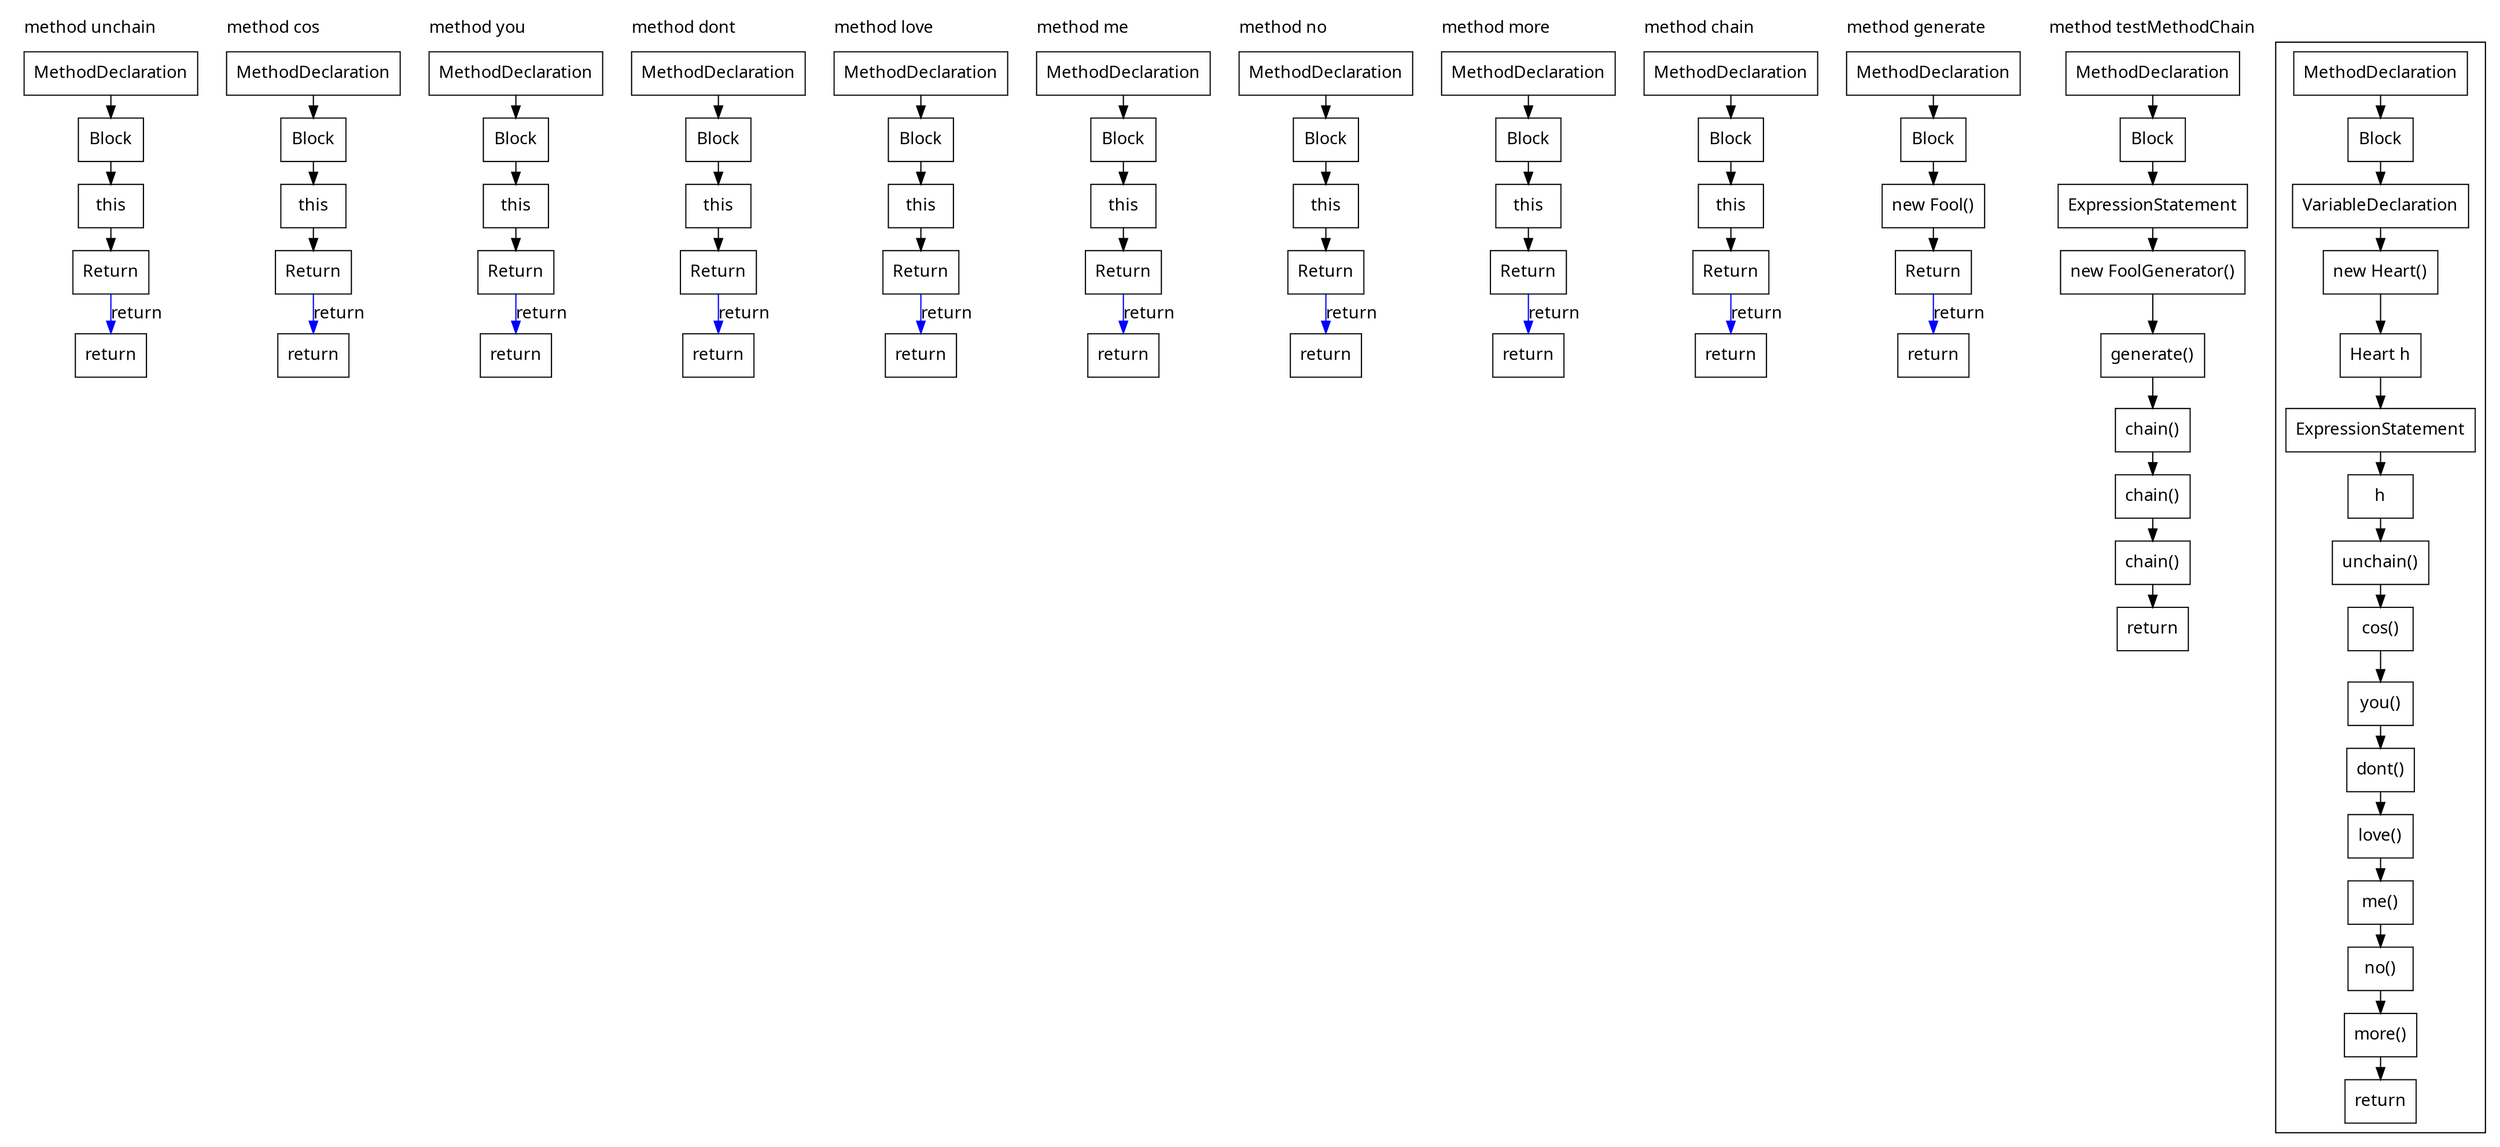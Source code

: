 digraph G {
  node [
    shape = rect;
    fontname = "Handlee";
  ]
  edge [
    fontname = "Handlee";
  ]
  bgcolor = transparent;
  fontname = "Handlee";
  compound = true;
  s_9 [
    class = "methodDeclaration";
    label = "MethodDeclaration";
    fillcolor = white;
    style = filled;
  ];
  s_9_4 [
    class = "block";
    label = "Block";
    fillcolor = white;
    style = filled;
  ];
  s_9_5 [
    class = "return";
    label = "Return";
    fillcolor = white;
    style = filled;
  ];
  s_9_6 [
    class = "thisExpression";
    label = "this";
    fillcolor = white;
    style = filled;
  ];
  s_10 [
    class = "methodDeclaration";
    label = "MethodDeclaration";
    fillcolor = white;
    style = filled;
  ];
  s_10_4 [
    class = "block";
    label = "Block";
    fillcolor = white;
    style = filled;
  ];
  s_10_5 [
    class = "return";
    label = "Return";
    fillcolor = white;
    style = filled;
  ];
  s_10_6 [
    class = "thisExpression";
    label = "this";
    fillcolor = white;
    style = filled;
  ];
  s_11 [
    class = "methodDeclaration";
    label = "MethodDeclaration";
    fillcolor = white;
    style = filled;
  ];
  s_11_4 [
    class = "block";
    label = "Block";
    fillcolor = white;
    style = filled;
  ];
  s_11_5 [
    class = "return";
    label = "Return";
    fillcolor = white;
    style = filled;
  ];
  s_11_6 [
    class = "thisExpression";
    label = "this";
    fillcolor = white;
    style = filled;
  ];
  s_12 [
    class = "methodDeclaration";
    label = "MethodDeclaration";
    fillcolor = white;
    style = filled;
  ];
  s_12_4 [
    class = "block";
    label = "Block";
    fillcolor = white;
    style = filled;
  ];
  s_12_5 [
    class = "return";
    label = "Return";
    fillcolor = white;
    style = filled;
  ];
  s_12_6 [
    class = "thisExpression";
    label = "this";
    fillcolor = white;
    style = filled;
  ];
  s_13 [
    class = "methodDeclaration";
    label = "MethodDeclaration";
    fillcolor = white;
    style = filled;
  ];
  s_13_4 [
    class = "block";
    label = "Block";
    fillcolor = white;
    style = filled;
  ];
  s_13_5 [
    class = "return";
    label = "Return";
    fillcolor = white;
    style = filled;
  ];
  s_13_6 [
    class = "thisExpression";
    label = "this";
    fillcolor = white;
    style = filled;
  ];
  s_14 [
    class = "methodDeclaration";
    label = "MethodDeclaration";
    fillcolor = white;
    style = filled;
  ];
  s_14_4 [
    class = "block";
    label = "Block";
    fillcolor = white;
    style = filled;
  ];
  s_14_5 [
    class = "return";
    label = "Return";
    fillcolor = white;
    style = filled;
  ];
  s_14_6 [
    class = "thisExpression";
    label = "this";
    fillcolor = white;
    style = filled;
  ];
  s_15 [
    class = "methodDeclaration";
    label = "MethodDeclaration";
    fillcolor = white;
    style = filled;
  ];
  s_15_4 [
    class = "block";
    label = "Block";
    fillcolor = white;
    style = filled;
  ];
  s_15_5 [
    class = "return";
    label = "Return";
    fillcolor = white;
    style = filled;
  ];
  s_15_6 [
    class = "thisExpression";
    label = "this";
    fillcolor = white;
    style = filled;
  ];
  s_16 [
    class = "methodDeclaration";
    label = "MethodDeclaration";
    fillcolor = white;
    style = filled;
  ];
  s_16_4 [
    class = "block";
    label = "Block";
    fillcolor = white;
    style = filled;
  ];
  s_16_5 [
    class = "return";
    label = "Return";
    fillcolor = white;
    style = filled;
  ];
  s_16_6 [
    class = "thisExpression";
    label = "this";
    fillcolor = white;
    style = filled;
  ];
  s_19 [
    class = "methodDeclaration";
    label = "MethodDeclaration";
    fillcolor = white;
    style = filled;
  ];
  s_19_4 [
    class = "block";
    label = "Block";
    fillcolor = white;
    style = filled;
  ];
  s_19_5 [
    class = "return";
    label = "Return";
    fillcolor = white;
    style = filled;
  ];
  s_19_6 [
    class = "thisExpression";
    label = "this";
    fillcolor = white;
    style = filled;
  ];
  s_22 [
    class = "methodDeclaration";
    label = "MethodDeclaration";
    fillcolor = white;
    style = filled;
  ];
  s_22_4 [
    class = "block";
    label = "Block";
    fillcolor = white;
    style = filled;
  ];
  s_22_5 [
    class = "return";
    label = "Return";
    fillcolor = white;
    style = filled;
  ];
  s_22_6 [
    class = "classInstanceCreation";
    label = "new Fool()";
    fillcolor = white;
    style = filled;
  ];
  s_25 [
    class = "methodDeclaration";
    label = "MethodDeclaration";
    fillcolor = white;
    style = filled;
  ];
  s_25_3 [
    class = "block";
    label = "Block";
    fillcolor = white;
    style = filled;
  ];
  s_27 [
    class = "expressionStatement";
    label = "ExpressionStatement";
    fillcolor = white;
    style = filled;
  ];
  s_27_2 [
    class = "methodInvocation";
    label = "chain()";
    fillcolor = white;
    style = filled;
  ];
  s_27_3 [
    class = "methodInvocation";
    label = "chain()";
    fillcolor = white;
    style = filled;
  ];
  s_27_4 [
    class = "methodInvocation";
    label = "chain()";
    fillcolor = white;
    style = filled;
  ];
  s_27_5 [
    class = "methodInvocation";
    label = "generate()";
    fillcolor = white;
    style = filled;
  ];
  s_27_6 [
    class = "classInstanceCreation";
    label = "new FoolGenerator()";
    fillcolor = white;
    style = filled;
  ];
  s_35 [
    class = "methodDeclaration";
    label = "MethodDeclaration";
    fillcolor = white;
    style = filled;
  ];
  s_35_3 [
    class = "block";
    label = "Block";
    fillcolor = white;
    style = filled;
  ];
  s_37 [
    class = "variableDeclaration";
    label = "VariableDeclaration";
    fillcolor = white;
    style = filled;
  ];
  s_37_3 [
    class = "variableDeclarationFragment";
    label = "Heart h";
    fillcolor = white;
    style = filled;
  ];
  s_37_5 [
    class = "classInstanceCreation";
    label = "new Heart()";
    fillcolor = white;
    style = filled;
  ];
  s_38 [
    class = "expressionStatement";
    label = "ExpressionStatement";
    fillcolor = white;
    style = filled;
  ];
  s_38_2 [
    class = "methodInvocation";
    label = "more()";
    fillcolor = white;
    style = filled;
  ];
  s_38_3 [
    class = "methodInvocation";
    label = "no()";
    fillcolor = white;
    style = filled;
  ];
  s_38_4 [
    class = "methodInvocation";
    label = "me()";
    fillcolor = white;
    style = filled;
  ];
  s_38_5 [
    class = "methodInvocation";
    label = "love()";
    fillcolor = white;
    style = filled;
  ];
  s_38_6 [
    class = "methodInvocation";
    label = "dont()";
    fillcolor = white;
    style = filled;
  ];
  s_38_7 [
    class = "methodInvocation";
    label = "you()";
    fillcolor = white;
    style = filled;
  ];
  s_38_8 [
    class = "methodInvocation";
    label = "cos()";
    fillcolor = white;
    style = filled;
  ];
  s_38_9 [
    class = "methodInvocation";
    label = "unchain()";
    fillcolor = white;
    style = filled;
  ];
  s_38_10 [
    class = "simpleName";
    label = "h";
    fillcolor = white;
    style = filled;
  ];
  m_9 [
    class = "method end";
    label = "return";
    fillcolor = white;
    style = filled;
  ];
  m_10 [
    class = "method end";
    label = "return";
    fillcolor = white;
    style = filled;
  ];
  m_11 [
    class = "method end";
    label = "return";
    fillcolor = white;
    style = filled;
  ];
  m_12 [
    class = "method end";
    label = "return";
    fillcolor = white;
    style = filled;
  ];
  m_13 [
    class = "method end";
    label = "return";
    fillcolor = white;
    style = filled;
  ];
  m_14 [
    class = "method end";
    label = "return";
    fillcolor = white;
    style = filled;
  ];
  m_15 [
    class = "method end";
    label = "return";
    fillcolor = white;
    style = filled;
  ];
  m_16 [
    class = "method end";
    label = "return";
    fillcolor = white;
    style = filled;
  ];
  m_19 [
    class = "method end";
    label = "return";
    fillcolor = white;
    style = filled;
  ];
  m_22 [
    class = "method end";
    label = "return";
    fillcolor = white;
    style = filled;
  ];
  m_31 [
    class = "method end";
    label = "return";
    fillcolor = white;
    style = filled;
  ];
  m_46 [
    class = "method end";
    label = "return";
    fillcolor = white;
    style = filled;
  ];
  s_9 -> s_9_4;
  s_9_4 -> s_9_6;
  s_9_6 -> s_9_5;
  s_9_5 -> m_9 [
    label="return";
    color = blue;
  ];
  s_10 -> s_10_4;
  s_10_4 -> s_10_6;
  s_10_6 -> s_10_5;
  s_10_5 -> m_10 [
    label="return";
    color = blue;
  ];
  s_11 -> s_11_4;
  s_11_4 -> s_11_6;
  s_11_6 -> s_11_5;
  s_11_5 -> m_11 [
    label="return";
    color = blue;
  ];
  s_12 -> s_12_4;
  s_12_4 -> s_12_6;
  s_12_6 -> s_12_5;
  s_12_5 -> m_12 [
    label="return";
    color = blue;
  ];
  s_13 -> s_13_4;
  s_13_4 -> s_13_6;
  s_13_6 -> s_13_5;
  s_13_5 -> m_13 [
    label="return";
    color = blue;
  ];
  s_14 -> s_14_4;
  s_14_4 -> s_14_6;
  s_14_6 -> s_14_5;
  s_14_5 -> m_14 [
    label="return";
    color = blue;
  ];
  s_15 -> s_15_4;
  s_15_4 -> s_15_6;
  s_15_6 -> s_15_5;
  s_15_5 -> m_15 [
    label="return";
    color = blue;
  ];
  s_16 -> s_16_4;
  s_16_4 -> s_16_6;
  s_16_6 -> s_16_5;
  s_16_5 -> m_16 [
    label="return";
    color = blue;
  ];
  s_19 -> s_19_4;
  s_19_4 -> s_19_6;
  s_19_6 -> s_19_5;
  s_19_5 -> m_19 [
    label="return";
    color = blue;
  ];
  s_22 -> s_22_4;
  s_22_4 -> s_22_6;
  s_22_6 -> s_22_5;
  s_22_5 -> m_22 [
    label="return";
    color = blue;
  ];
  s_25 -> s_25_3;
  s_25_3 -> s_27;
  s_27 -> s_27_6;
  s_27_6 -> s_27_5;
  s_27_5 -> s_27_4;
  s_27_4 -> s_27_3;
  s_27_3 -> s_27_2;
  s_27_2 -> m_31;
  s_35 -> s_35_3;
  s_35_3 -> s_37;
  s_37 -> s_37_5;
  s_37_5 -> s_37_3;
  s_37_3 -> s_38;
  s_38 -> s_38_10;
  s_38_10 -> s_38_9;
  s_38_9 -> s_38_8;
  s_38_8 -> s_38_7;
  s_38_7 -> s_38_6;
  s_38_6 -> s_38_5;
  s_38_5 -> s_38_4;
  s_38_4 -> s_38_3;
  s_38_3 -> s_38_2;
  s_38_2 -> m_46;

  subgraph cluster_m_9 {
    label="method unchain";
    labeljust = "l";
    ranksep = 0.5;
    pencolor = transparent;
    s_9; s_9_4; s_9_5; s_9_6; m_9;
  }
  subgraph cluster_m_10 {
    label="method cos";
    labeljust = "l";
    ranksep = 0.5;
    pencolor = transparent;
    s_10; s_10_4; s_10_5; s_10_6; m_10;
  }
  subgraph cluster_m_11 {
    label="method you";
    labeljust = "l";
    ranksep = 0.5;
    pencolor = transparent;
    s_11; s_11_4; s_11_5; s_11_6; m_11;
  }
  subgraph cluster_m_12 {
    label="method dont";
    labeljust = "l";
    ranksep = 0.5;
    pencolor = transparent;
    s_12; s_12_4; s_12_5; s_12_6; m_12;
  }
  subgraph cluster_m_13 {
    label="method love";
    labeljust = "l";
    ranksep = 0.5;
    pencolor = transparent;
    s_13; s_13_4; s_13_5; s_13_6; m_13;
  }
  subgraph cluster_m_14 {
    label="method me";
    labeljust = "l";
    ranksep = 0.5;
    pencolor = transparent;
    s_14; s_14_4; s_14_5; s_14_6; m_14;
  }
  subgraph cluster_m_15 {
    label="method no";
    labeljust = "l";
    ranksep = 0.5;
    pencolor = transparent;
    s_15; s_15_4; s_15_5; s_15_6; m_15;
  }
  subgraph cluster_m_16 {
    label="method more";
    labeljust = "l";
    ranksep = 0.5;
    pencolor = transparent;
    s_16; s_16_4; s_16_5; s_16_6; m_16;
  }
  subgraph cluster_m_19 {
    label="method chain";
    labeljust = "l";
    ranksep = 0.5;
    pencolor = transparent;
    s_19; s_19_4; s_19_5; s_19_6; m_19;
  }
  subgraph cluster_m_22 {
    label="method generate";
    labeljust = "l";
    ranksep = 0.5;
    pencolor = transparent;
    s_22; s_22_4; s_22_5; s_22_6; m_22;
  }
  subgraph cluster_m_25 {
    label="method testMethodChain";
    labeljust = "l";
    ranksep = 0.5;
    pencolor = transparent;
    s_25; s_25_3; s_27; s_27_2; s_27_3; s_27_4; s_27_5; s_27_6; m_31;
  }
  subgraph cluster_m_35 {
    label="method testMethodUnchain";
    labeljust = "l";
    ranksep = 0.5;
    pencolor = transparent;
   
  }
  subgraph cluster_uds_34 {
    label="";
    labeljust = "l";
    ranksep = 0.5;
    pencolor = black;
    s_35; s_35_3; s_37; s_37_3; s_37_5; s_38; s_38_2; s_38_3; s_38_4; s_38_5; s_38_6; s_38_7; s_38_8; s_38_9; s_38_10; m_46;
  }
}

